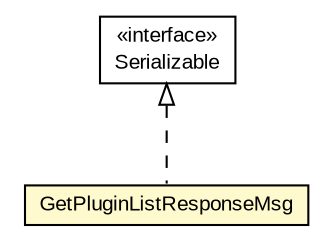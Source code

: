 #!/usr/local/bin/dot
#
# Class diagram 
# Generated by UMLGraph version R5_6-24-gf6e263 (http://www.umlgraph.org/)
#

digraph G {
	edge [fontname="arial",fontsize=10,labelfontname="arial",labelfontsize=10];
	node [fontname="arial",fontsize=10,shape=plaintext];
	nodesep=0.25;
	ranksep=0.5;
	// org.miloss.fgsms.services.interfaces.policyconfiguration.GetPluginListResponseMsg
	c217403 [label=<<table title="org.miloss.fgsms.services.interfaces.policyconfiguration.GetPluginListResponseMsg" border="0" cellborder="1" cellspacing="0" cellpadding="2" port="p" bgcolor="lemonChiffon" href="./GetPluginListResponseMsg.html">
		<tr><td><table border="0" cellspacing="0" cellpadding="1">
<tr><td align="center" balign="center"> GetPluginListResponseMsg </td></tr>
		</table></td></tr>
		</table>>, URL="./GetPluginListResponseMsg.html", fontname="arial", fontcolor="black", fontsize=10.0];
	//org.miloss.fgsms.services.interfaces.policyconfiguration.GetPluginListResponseMsg implements java.io.Serializable
	c217683:p -> c217403:p [dir=back,arrowtail=empty,style=dashed];
	// java.io.Serializable
	c217683 [label=<<table title="java.io.Serializable" border="0" cellborder="1" cellspacing="0" cellpadding="2" port="p" href="http://java.sun.com/j2se/1.4.2/docs/api/java/io/Serializable.html">
		<tr><td><table border="0" cellspacing="0" cellpadding="1">
<tr><td align="center" balign="center"> &#171;interface&#187; </td></tr>
<tr><td align="center" balign="center"> Serializable </td></tr>
		</table></td></tr>
		</table>>, URL="http://java.sun.com/j2se/1.4.2/docs/api/java/io/Serializable.html", fontname="arial", fontcolor="black", fontsize=10.0];
}

